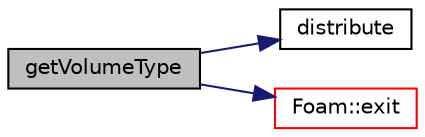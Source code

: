 digraph "getVolumeType"
{
  bgcolor="transparent";
  edge [fontname="Helvetica",fontsize="10",labelfontname="Helvetica",labelfontsize="10"];
  node [fontname="Helvetica",fontsize="10",shape=record];
  rankdir="LR";
  Node825 [label="getVolumeType",height=0.2,width=0.4,color="black", fillcolor="grey75", style="filled", fontcolor="black"];
  Node825 -> Node826 [color="midnightblue",fontsize="10",style="solid",fontname="Helvetica"];
  Node826 [label="distribute",height=0.2,width=0.4,color="black",URL="$a26377.html#a30b981a389a43e4853d4dec45e4e5edb",tooltip="Set bounds of surface. Bounds currently set as list of. "];
  Node825 -> Node827 [color="midnightblue",fontsize="10",style="solid",fontname="Helvetica"];
  Node827 [label="Foam::exit",height=0.2,width=0.4,color="red",URL="$a21851.html#a06ca7250d8e89caf05243ec094843642"];
}
